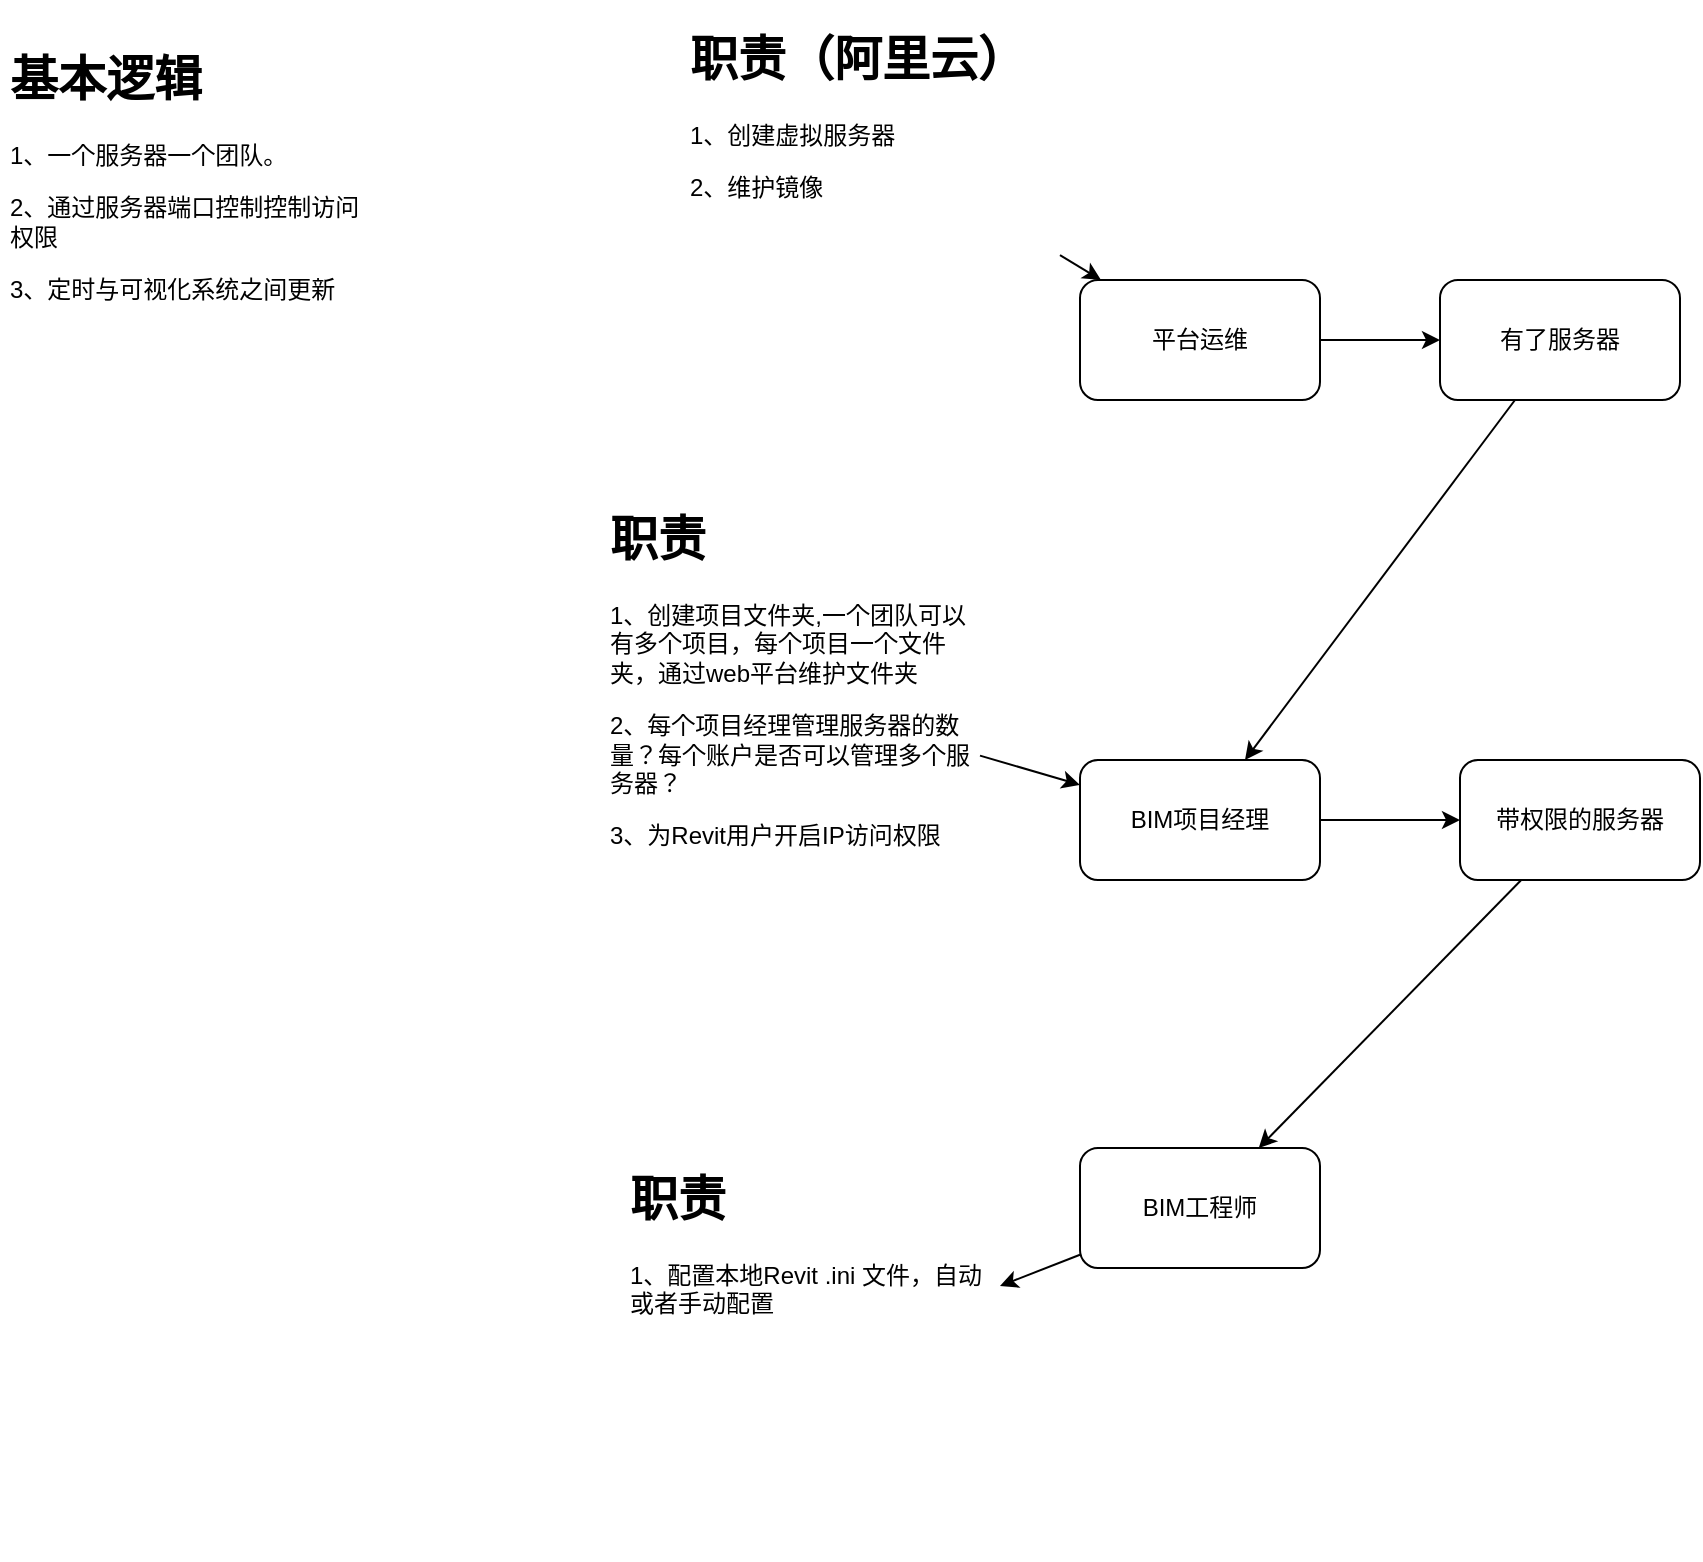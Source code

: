 <mxfile version="23.1.1" type="github">
  <diagram name="第 1 页" id="C5rgSx3-8mp9NiyUPTNc">
    <mxGraphModel dx="2603" dy="1601" grid="1" gridSize="10" guides="1" tooltips="1" connect="1" arrows="1" fold="1" page="1" pageScale="1" pageWidth="1169" pageHeight="827" math="0" shadow="0">
      <root>
        <mxCell id="0" />
        <mxCell id="1" parent="0" />
        <mxCell id="Q9i_MkaJGBs9NDlkvjRn-12" style="edgeStyle=orthogonalEdgeStyle;rounded=0;orthogonalLoop=1;jettySize=auto;html=1;" edge="1" parent="1" source="X5Y5r0WMPsO4QRbYjIiB-1" target="Q9i_MkaJGBs9NDlkvjRn-11">
          <mxGeometry relative="1" as="geometry" />
        </mxCell>
        <mxCell id="X5Y5r0WMPsO4QRbYjIiB-1" value="BIM项目经理" style="rounded=1;whiteSpace=wrap;html=1;" parent="1" vertex="1">
          <mxGeometry x="120" y="160" width="120" height="60" as="geometry" />
        </mxCell>
        <mxCell id="Q9i_MkaJGBs9NDlkvjRn-16" style="rounded=0;orthogonalLoop=1;jettySize=auto;html=1;" edge="1" parent="1" source="Q9i_MkaJGBs9NDlkvjRn-1" target="Q9i_MkaJGBs9NDlkvjRn-15">
          <mxGeometry relative="1" as="geometry" />
        </mxCell>
        <mxCell id="Q9i_MkaJGBs9NDlkvjRn-1" value="BIM工程师" style="rounded=1;whiteSpace=wrap;html=1;" vertex="1" parent="1">
          <mxGeometry x="120" y="354" width="120" height="60" as="geometry" />
        </mxCell>
        <mxCell id="Q9i_MkaJGBs9NDlkvjRn-3" style="rounded=0;orthogonalLoop=1;jettySize=auto;html=1;" edge="1" parent="1" source="Q9i_MkaJGBs9NDlkvjRn-2" target="X5Y5r0WMPsO4QRbYjIiB-1">
          <mxGeometry relative="1" as="geometry" />
        </mxCell>
        <mxCell id="Q9i_MkaJGBs9NDlkvjRn-2" value="&lt;h1&gt;职责&lt;/h1&gt;&lt;p&gt;1、创建项目文件夹,一个团队可以有多个项目，每个项目一个文件夹，通过web平台维护文件夹&lt;/p&gt;&lt;p&gt;2、每个项目经理管理服务器的数量？每个账户是否可以管理多个服务器？&lt;/p&gt;&lt;p&gt;3、为Revit用户开启IP访问权限&lt;br&gt;&lt;/p&gt;" style="text;html=1;strokeColor=none;fillColor=none;spacing=5;spacingTop=-20;whiteSpace=wrap;overflow=hidden;rounded=0;" vertex="1" parent="1">
          <mxGeometry x="-120" y="30" width="190" height="200" as="geometry" />
        </mxCell>
        <mxCell id="Q9i_MkaJGBs9NDlkvjRn-8" style="edgeStyle=orthogonalEdgeStyle;rounded=0;orthogonalLoop=1;jettySize=auto;html=1;" edge="1" parent="1" source="Q9i_MkaJGBs9NDlkvjRn-4" target="Q9i_MkaJGBs9NDlkvjRn-7">
          <mxGeometry relative="1" as="geometry" />
        </mxCell>
        <mxCell id="Q9i_MkaJGBs9NDlkvjRn-4" value="平台运维" style="rounded=1;whiteSpace=wrap;html=1;" vertex="1" parent="1">
          <mxGeometry x="120" y="-80" width="120" height="60" as="geometry" />
        </mxCell>
        <mxCell id="Q9i_MkaJGBs9NDlkvjRn-6" style="rounded=0;orthogonalLoop=1;jettySize=auto;html=1;" edge="1" parent="1" source="Q9i_MkaJGBs9NDlkvjRn-5" target="Q9i_MkaJGBs9NDlkvjRn-4">
          <mxGeometry relative="1" as="geometry" />
        </mxCell>
        <mxCell id="Q9i_MkaJGBs9NDlkvjRn-5" value="&lt;h1&gt;职责（阿里云）&lt;/h1&gt;&lt;p&gt;1、创建虚拟服务器&lt;/p&gt;&lt;p&gt;2、维护镜像&lt;br&gt;&lt;/p&gt;" style="text;html=1;strokeColor=none;fillColor=none;spacing=5;spacingTop=-20;whiteSpace=wrap;overflow=hidden;rounded=0;" vertex="1" parent="1">
          <mxGeometry x="-80" y="-210" width="190" height="120" as="geometry" />
        </mxCell>
        <mxCell id="Q9i_MkaJGBs9NDlkvjRn-10" style="rounded=0;orthogonalLoop=1;jettySize=auto;html=1;" edge="1" parent="1" source="Q9i_MkaJGBs9NDlkvjRn-7" target="X5Y5r0WMPsO4QRbYjIiB-1">
          <mxGeometry relative="1" as="geometry" />
        </mxCell>
        <mxCell id="Q9i_MkaJGBs9NDlkvjRn-7" value="有了服务器" style="rounded=1;whiteSpace=wrap;html=1;" vertex="1" parent="1">
          <mxGeometry x="300" y="-80" width="120" height="60" as="geometry" />
        </mxCell>
        <mxCell id="Q9i_MkaJGBs9NDlkvjRn-9" value="&lt;h1&gt;基本逻辑&lt;br&gt;&lt;/h1&gt;&lt;p&gt;1、一个服务器一个团队。&lt;/p&gt;&lt;p&gt;2、通过服务器端口控制控制访问权限&lt;/p&gt;&lt;p&gt;3、定时与可视化系统之间更新&lt;br&gt;&lt;/p&gt;&lt;p&gt;&lt;br&gt;&lt;/p&gt;" style="text;html=1;strokeColor=none;fillColor=none;spacing=5;spacingTop=-20;whiteSpace=wrap;overflow=hidden;rounded=0;" vertex="1" parent="1">
          <mxGeometry x="-420" y="-200" width="190" height="150" as="geometry" />
        </mxCell>
        <mxCell id="Q9i_MkaJGBs9NDlkvjRn-13" style="rounded=0;orthogonalLoop=1;jettySize=auto;html=1;" edge="1" parent="1" source="Q9i_MkaJGBs9NDlkvjRn-11" target="Q9i_MkaJGBs9NDlkvjRn-1">
          <mxGeometry relative="1" as="geometry" />
        </mxCell>
        <mxCell id="Q9i_MkaJGBs9NDlkvjRn-11" value="带权限的服务器" style="rounded=1;whiteSpace=wrap;html=1;" vertex="1" parent="1">
          <mxGeometry x="310" y="160" width="120" height="60" as="geometry" />
        </mxCell>
        <mxCell id="Q9i_MkaJGBs9NDlkvjRn-15" value="&lt;h1&gt;职责&lt;/h1&gt;&lt;p&gt;1、配置本地Revit .ini 文件，自动或者手动配置&lt;br&gt;&lt;/p&gt;" style="text;html=1;strokeColor=none;fillColor=none;spacing=5;spacingTop=-20;whiteSpace=wrap;overflow=hidden;rounded=0;" vertex="1" parent="1">
          <mxGeometry x="-110" y="360" width="190" height="200" as="geometry" />
        </mxCell>
      </root>
    </mxGraphModel>
  </diagram>
</mxfile>
